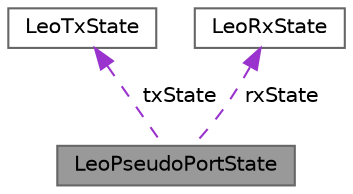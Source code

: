 digraph "LeoPseudoPortState"
{
 // LATEX_PDF_SIZE
  bgcolor="transparent";
  edge [fontname=Helvetica,fontsize=10,labelfontname=Helvetica,labelfontsize=10];
  node [fontname=Helvetica,fontsize=10,shape=box,height=0.2,width=0.4];
  Node1 [label="LeoPseudoPortState",height=0.2,width=0.4,color="gray40", fillcolor="grey60", style="filled", fontcolor="black",tooltip="Struct defining detailed Pseudo Port status, including electrical parameters."];
  Node2 -> Node1 [dir="back",color="darkorchid3",style="dashed",label=" txState" ];
  Node2 [label="LeoTxState",height=0.2,width=0.4,color="gray40", fillcolor="white", style="filled",URL="$structLeoTxState.html",tooltip="Struct defining detailed Transmitter status, including electrical parameters."];
  Node3 -> Node1 [dir="back",color="darkorchid3",style="dashed",label=" rxState" ];
  Node3 [label="LeoRxState",height=0.2,width=0.4,color="gray40", fillcolor="white", style="filled",URL="$structLeoRxState.html",tooltip="Struct defining detailed Receiver status, including electrical parameters."];
}
